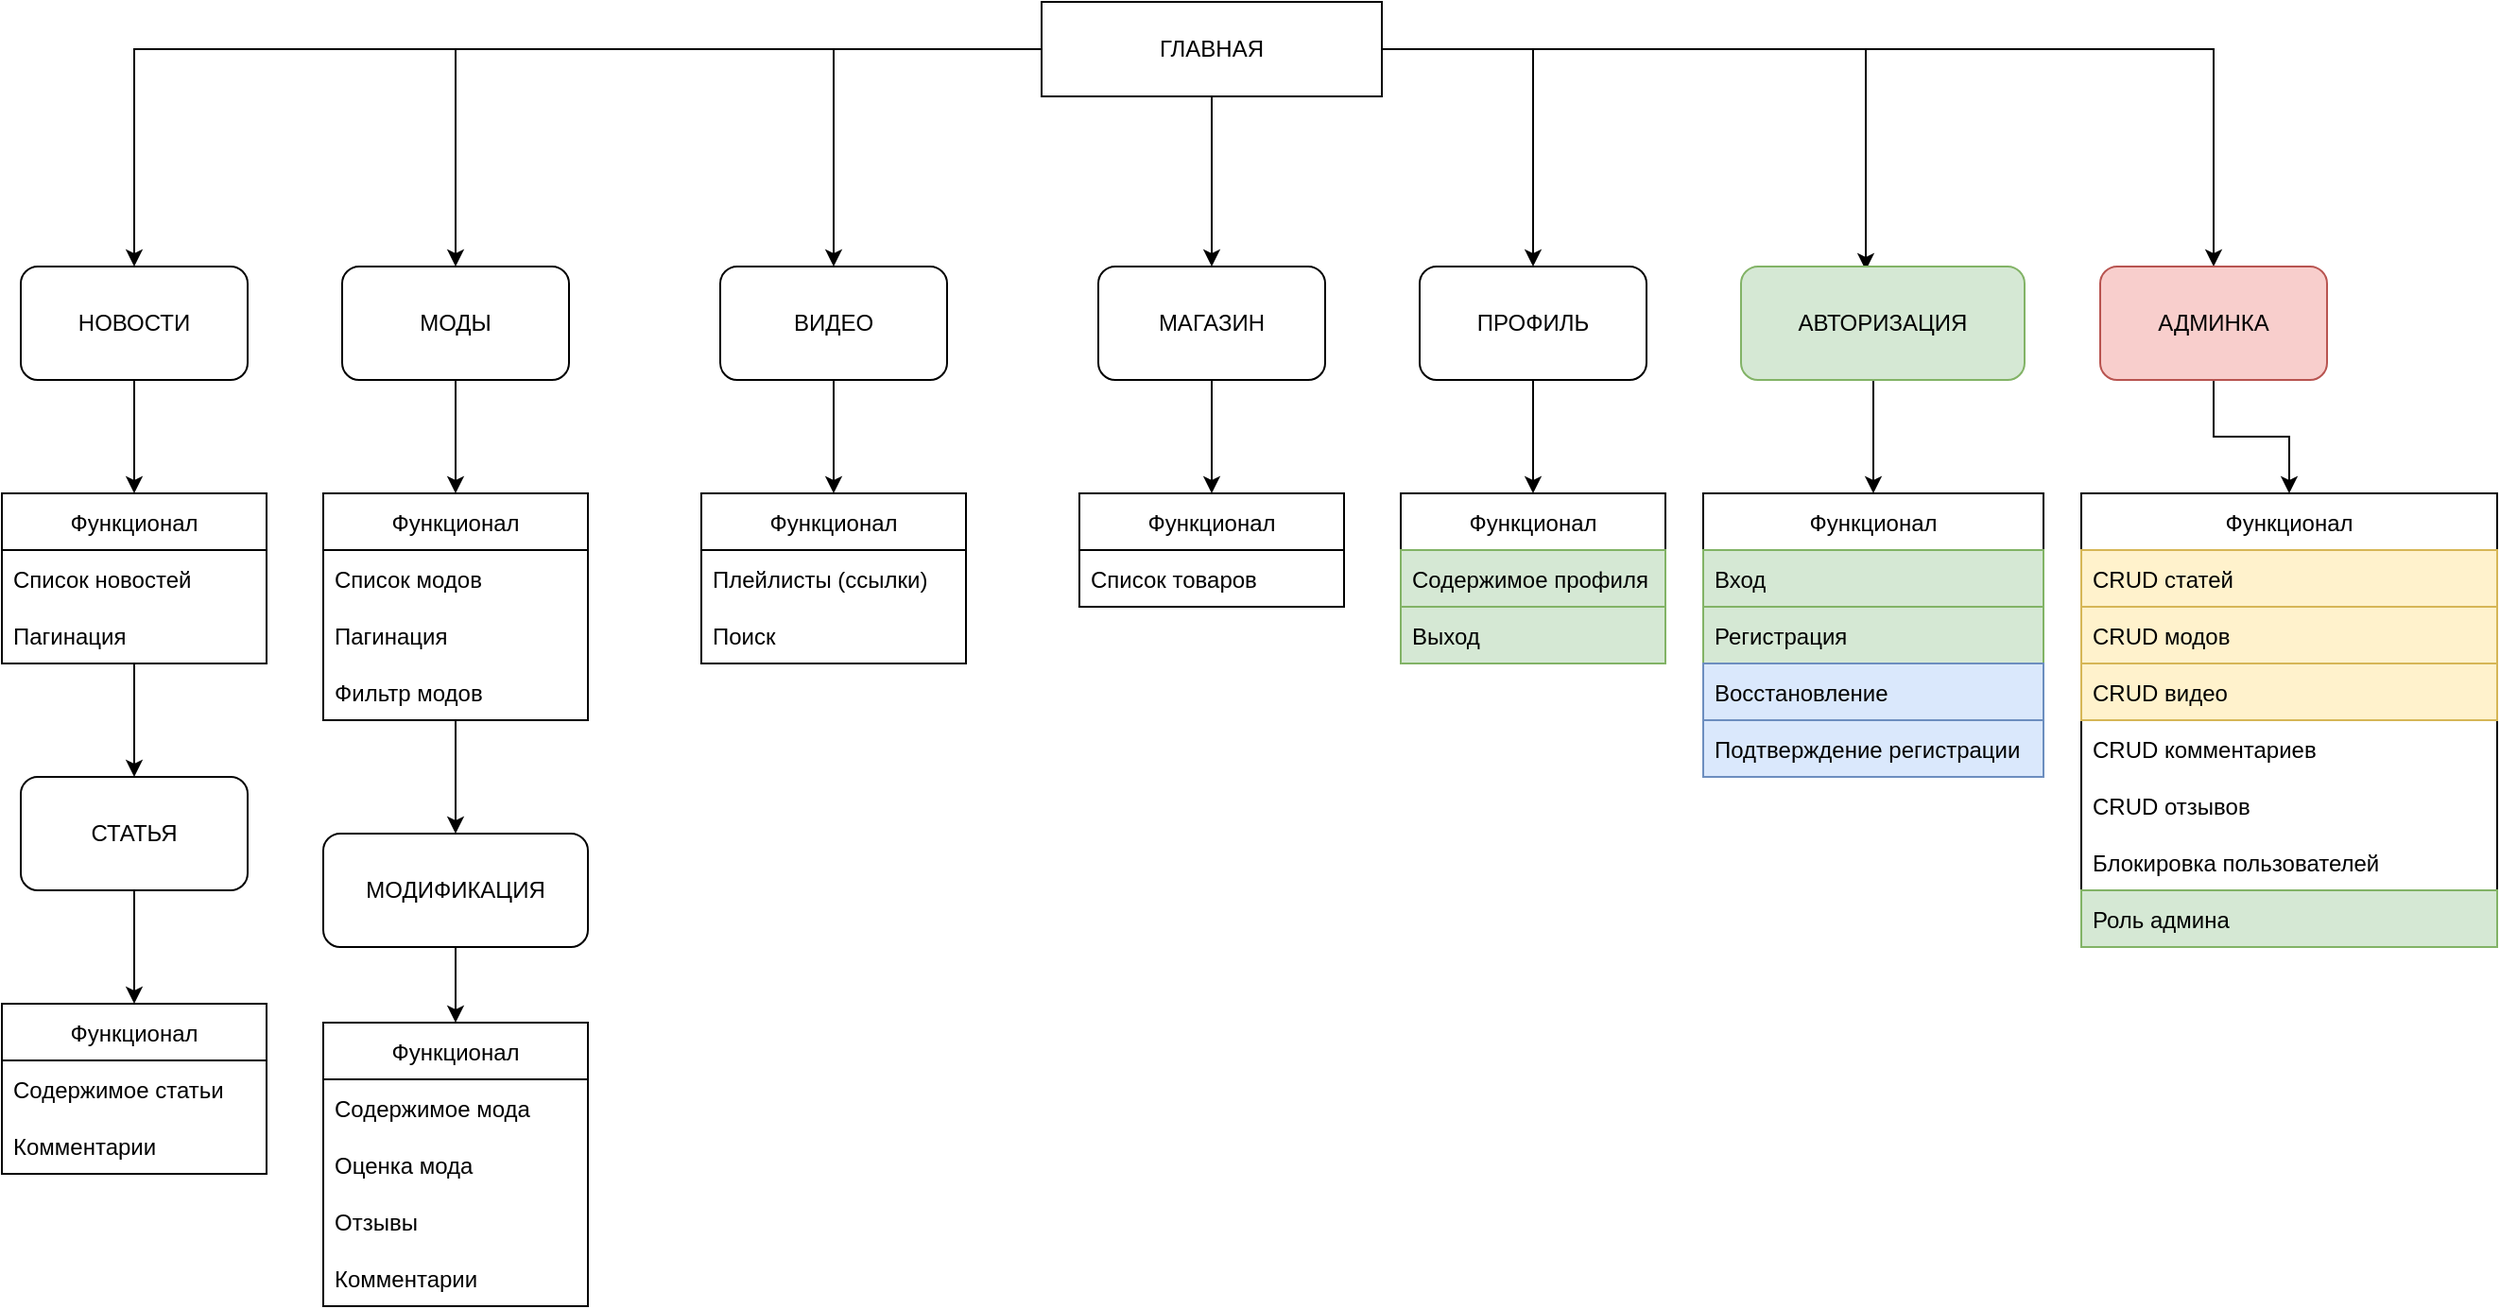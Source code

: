 <mxfile version="19.0.3" type="github">
  <diagram id="MbR-TnSZA6duBFhATDCh" name="Page-1">
    <mxGraphModel dx="1577" dy="1067" grid="1" gridSize="10" guides="1" tooltips="1" connect="1" arrows="1" fold="1" page="1" pageScale="1" pageWidth="827" pageHeight="1169" math="0" shadow="0">
      <root>
        <mxCell id="0" />
        <mxCell id="1" parent="0" />
        <mxCell id="-1P7pHp-wTOqYyZkpjSN-7" style="edgeStyle=orthogonalEdgeStyle;rounded=0;orthogonalLoop=1;jettySize=auto;html=1;entryX=0.5;entryY=0;entryDx=0;entryDy=0;" parent="1" source="-1P7pHp-wTOqYyZkpjSN-1" target="-1P7pHp-wTOqYyZkpjSN-5" edge="1">
          <mxGeometry relative="1" as="geometry" />
        </mxCell>
        <mxCell id="-1P7pHp-wTOqYyZkpjSN-8" style="edgeStyle=orthogonalEdgeStyle;rounded=0;orthogonalLoop=1;jettySize=auto;html=1;exitX=0;exitY=0.5;exitDx=0;exitDy=0;entryX=0.5;entryY=0;entryDx=0;entryDy=0;" parent="1" source="-1P7pHp-wTOqYyZkpjSN-1" target="-1P7pHp-wTOqYyZkpjSN-2" edge="1">
          <mxGeometry relative="1" as="geometry">
            <mxPoint x="190" y="150" as="targetPoint" />
          </mxGeometry>
        </mxCell>
        <mxCell id="-1P7pHp-wTOqYyZkpjSN-9" style="edgeStyle=orthogonalEdgeStyle;rounded=0;orthogonalLoop=1;jettySize=auto;html=1;exitX=0;exitY=1;exitDx=0;exitDy=0;entryX=0.5;entryY=0;entryDx=0;entryDy=0;" parent="1" source="-1P7pHp-wTOqYyZkpjSN-1" target="-1P7pHp-wTOqYyZkpjSN-3" edge="1">
          <mxGeometry relative="1" as="geometry">
            <Array as="points">
              <mxPoint x="330" y="85" />
              <mxPoint x="280" y="85" />
              <mxPoint x="280" y="200" />
            </Array>
          </mxGeometry>
        </mxCell>
        <mxCell id="-1P7pHp-wTOqYyZkpjSN-10" style="edgeStyle=orthogonalEdgeStyle;rounded=0;orthogonalLoop=1;jettySize=auto;html=1;entryX=0.5;entryY=0;entryDx=0;entryDy=0;" parent="1" source="-1P7pHp-wTOqYyZkpjSN-1" target="-1P7pHp-wTOqYyZkpjSN-4" edge="1">
          <mxGeometry relative="1" as="geometry" />
        </mxCell>
        <mxCell id="B-jR0hNQDlilPJcuyoZ2-113" style="edgeStyle=orthogonalEdgeStyle;rounded=0;orthogonalLoop=1;jettySize=auto;html=1;exitX=1;exitY=0.5;exitDx=0;exitDy=0;entryX=0.5;entryY=0;entryDx=0;entryDy=0;" parent="1" source="-1P7pHp-wTOqYyZkpjSN-1" target="B-jR0hNQDlilPJcuyoZ2-92" edge="1">
          <mxGeometry relative="1" as="geometry" />
        </mxCell>
        <mxCell id="B-jR0hNQDlilPJcuyoZ2-115" style="edgeStyle=orthogonalEdgeStyle;rounded=0;orthogonalLoop=1;jettySize=auto;html=1;exitX=1;exitY=0.5;exitDx=0;exitDy=0;entryX=0.5;entryY=0;entryDx=0;entryDy=0;" parent="1" source="-1P7pHp-wTOqYyZkpjSN-1" target="B-jR0hNQDlilPJcuyoZ2-112" edge="1">
          <mxGeometry relative="1" as="geometry" />
        </mxCell>
        <mxCell id="mobyPfVyyVZPpQP7T_-G-2" style="edgeStyle=orthogonalEdgeStyle;rounded=0;orthogonalLoop=1;jettySize=auto;html=1;exitX=1;exitY=0.5;exitDx=0;exitDy=0;entryX=0.44;entryY=0.033;entryDx=0;entryDy=0;entryPerimeter=0;" edge="1" parent="1" source="-1P7pHp-wTOqYyZkpjSN-1" target="B-jR0hNQDlilPJcuyoZ2-93">
          <mxGeometry relative="1" as="geometry" />
        </mxCell>
        <mxCell id="-1P7pHp-wTOqYyZkpjSN-1" value="&lt;div&gt;ГЛАВНАЯ&lt;/div&gt;" style="rounded=0;whiteSpace=wrap;html=1;" parent="1" vertex="1">
          <mxGeometry x="590" y="60" width="180" height="50" as="geometry" />
        </mxCell>
        <mxCell id="7lEg74KG2e6gyDtX3anA-10" style="edgeStyle=orthogonalEdgeStyle;rounded=0;orthogonalLoop=1;jettySize=auto;html=1;exitX=0.5;exitY=1;exitDx=0;exitDy=0;entryX=0.5;entryY=0;entryDx=0;entryDy=0;" parent="1" source="-1P7pHp-wTOqYyZkpjSN-2" target="7lEg74KG2e6gyDtX3anA-2" edge="1">
          <mxGeometry relative="1" as="geometry" />
        </mxCell>
        <mxCell id="-1P7pHp-wTOqYyZkpjSN-2" value="НОВОСТИ" style="rounded=1;whiteSpace=wrap;html=1;" parent="1" vertex="1">
          <mxGeometry x="50" y="200" width="120" height="60" as="geometry" />
        </mxCell>
        <mxCell id="7lEg74KG2e6gyDtX3anA-18" style="edgeStyle=orthogonalEdgeStyle;rounded=0;orthogonalLoop=1;jettySize=auto;html=1;exitX=0.5;exitY=1;exitDx=0;exitDy=0;entryX=0.5;entryY=0;entryDx=0;entryDy=0;" parent="1" source="-1P7pHp-wTOqYyZkpjSN-3" target="7lEg74KG2e6gyDtX3anA-14" edge="1">
          <mxGeometry relative="1" as="geometry" />
        </mxCell>
        <mxCell id="-1P7pHp-wTOqYyZkpjSN-3" value="МОДЫ" style="rounded=1;whiteSpace=wrap;html=1;" parent="1" vertex="1">
          <mxGeometry x="220" y="200" width="120" height="60" as="geometry" />
        </mxCell>
        <mxCell id="7lEg74KG2e6gyDtX3anA-36" style="edgeStyle=orthogonalEdgeStyle;rounded=0;orthogonalLoop=1;jettySize=auto;html=1;exitX=0.5;exitY=1;exitDx=0;exitDy=0;entryX=0.5;entryY=0;entryDx=0;entryDy=0;" parent="1" source="-1P7pHp-wTOqYyZkpjSN-4" target="7lEg74KG2e6gyDtX3anA-33" edge="1">
          <mxGeometry relative="1" as="geometry" />
        </mxCell>
        <mxCell id="-1P7pHp-wTOqYyZkpjSN-4" value="ВИДЕО" style="rounded=1;whiteSpace=wrap;html=1;" parent="1" vertex="1">
          <mxGeometry x="420" y="200" width="120" height="60" as="geometry" />
        </mxCell>
        <mxCell id="7lEg74KG2e6gyDtX3anA-35" style="edgeStyle=orthogonalEdgeStyle;rounded=0;orthogonalLoop=1;jettySize=auto;html=1;exitX=0.5;exitY=1;exitDx=0;exitDy=0;entryX=0.5;entryY=0;entryDx=0;entryDy=0;" parent="1" source="-1P7pHp-wTOqYyZkpjSN-5" target="7lEg74KG2e6gyDtX3anA-19" edge="1">
          <mxGeometry relative="1" as="geometry" />
        </mxCell>
        <mxCell id="-1P7pHp-wTOqYyZkpjSN-5" value="МАГАЗИН" style="rounded=1;whiteSpace=wrap;html=1;" parent="1" vertex="1">
          <mxGeometry x="620" y="200" width="120" height="60" as="geometry" />
        </mxCell>
        <mxCell id="7lEg74KG2e6gyDtX3anA-13" style="edgeStyle=orthogonalEdgeStyle;rounded=0;orthogonalLoop=1;jettySize=auto;html=1;exitX=0.5;exitY=1;exitDx=0;exitDy=0;entryX=0.5;entryY=0;entryDx=0;entryDy=0;" parent="1" source="7lEg74KG2e6gyDtX3anA-2" target="7lEg74KG2e6gyDtX3anA-12" edge="1">
          <mxGeometry relative="1" as="geometry" />
        </mxCell>
        <mxCell id="7lEg74KG2e6gyDtX3anA-2" value="Функционал" style="swimlane;fontStyle=0;childLayout=stackLayout;horizontal=1;startSize=30;horizontalStack=0;resizeParent=1;resizeParentMax=0;resizeLast=0;collapsible=1;marginBottom=0;" parent="1" vertex="1">
          <mxGeometry x="40" y="320" width="140" height="90" as="geometry" />
        </mxCell>
        <mxCell id="7lEg74KG2e6gyDtX3anA-3" value="Список новостей" style="text;strokeColor=none;fillColor=none;align=left;verticalAlign=middle;spacingLeft=4;spacingRight=4;overflow=hidden;points=[[0,0.5],[1,0.5]];portConstraint=eastwest;rotatable=0;" parent="7lEg74KG2e6gyDtX3anA-2" vertex="1">
          <mxGeometry y="30" width="140" height="30" as="geometry" />
        </mxCell>
        <mxCell id="7lEg74KG2e6gyDtX3anA-4" value="Пагинация" style="text;strokeColor=none;fillColor=none;align=left;verticalAlign=middle;spacingLeft=4;spacingRight=4;overflow=hidden;points=[[0,0.5],[1,0.5]];portConstraint=eastwest;rotatable=0;" parent="7lEg74KG2e6gyDtX3anA-2" vertex="1">
          <mxGeometry y="60" width="140" height="30" as="geometry" />
        </mxCell>
        <mxCell id="7lEg74KG2e6gyDtX3anA-27" style="edgeStyle=orthogonalEdgeStyle;rounded=0;orthogonalLoop=1;jettySize=auto;html=1;exitX=0.5;exitY=1;exitDx=0;exitDy=0;entryX=0.5;entryY=0;entryDx=0;entryDy=0;" parent="1" source="7lEg74KG2e6gyDtX3anA-12" target="7lEg74KG2e6gyDtX3anA-24" edge="1">
          <mxGeometry relative="1" as="geometry" />
        </mxCell>
        <mxCell id="7lEg74KG2e6gyDtX3anA-12" value="СТАТЬЯ" style="rounded=1;whiteSpace=wrap;html=1;" parent="1" vertex="1">
          <mxGeometry x="50" y="470" width="120" height="60" as="geometry" />
        </mxCell>
        <mxCell id="7lEg74KG2e6gyDtX3anA-23" style="edgeStyle=orthogonalEdgeStyle;rounded=0;orthogonalLoop=1;jettySize=auto;html=1;exitX=0.5;exitY=1;exitDx=0;exitDy=0;entryX=0.5;entryY=0;entryDx=0;entryDy=0;" parent="1" source="7lEg74KG2e6gyDtX3anA-14" target="7lEg74KG2e6gyDtX3anA-22" edge="1">
          <mxGeometry relative="1" as="geometry" />
        </mxCell>
        <mxCell id="7lEg74KG2e6gyDtX3anA-14" value="Функционал" style="swimlane;fontStyle=0;childLayout=stackLayout;horizontal=1;startSize=30;horizontalStack=0;resizeParent=1;resizeParentMax=0;resizeLast=0;collapsible=1;marginBottom=0;" parent="1" vertex="1">
          <mxGeometry x="210" y="320" width="140" height="120" as="geometry" />
        </mxCell>
        <mxCell id="7lEg74KG2e6gyDtX3anA-15" value="Список модов" style="text;strokeColor=none;fillColor=none;align=left;verticalAlign=middle;spacingLeft=4;spacingRight=4;overflow=hidden;points=[[0,0.5],[1,0.5]];portConstraint=eastwest;rotatable=0;" parent="7lEg74KG2e6gyDtX3anA-14" vertex="1">
          <mxGeometry y="30" width="140" height="30" as="geometry" />
        </mxCell>
        <mxCell id="7lEg74KG2e6gyDtX3anA-16" value="Пагинация" style="text;strokeColor=none;fillColor=none;align=left;verticalAlign=middle;spacingLeft=4;spacingRight=4;overflow=hidden;points=[[0,0.5],[1,0.5]];portConstraint=eastwest;rotatable=0;" parent="7lEg74KG2e6gyDtX3anA-14" vertex="1">
          <mxGeometry y="60" width="140" height="30" as="geometry" />
        </mxCell>
        <mxCell id="7lEg74KG2e6gyDtX3anA-17" value="Фильтр модов" style="text;strokeColor=none;fillColor=none;align=left;verticalAlign=middle;spacingLeft=4;spacingRight=4;overflow=hidden;points=[[0,0.5],[1,0.5]];portConstraint=eastwest;rotatable=0;" parent="7lEg74KG2e6gyDtX3anA-14" vertex="1">
          <mxGeometry y="90" width="140" height="30" as="geometry" />
        </mxCell>
        <mxCell id="7lEg74KG2e6gyDtX3anA-19" value="Функционал" style="swimlane;fontStyle=0;childLayout=stackLayout;horizontal=1;startSize=30;horizontalStack=0;resizeParent=1;resizeParentMax=0;resizeLast=0;collapsible=1;marginBottom=0;" parent="1" vertex="1">
          <mxGeometry x="610" y="320" width="140" height="60" as="geometry" />
        </mxCell>
        <mxCell id="7lEg74KG2e6gyDtX3anA-20" value="Список товаров" style="text;strokeColor=none;fillColor=none;align=left;verticalAlign=middle;spacingLeft=4;spacingRight=4;overflow=hidden;points=[[0,0.5],[1,0.5]];portConstraint=eastwest;rotatable=0;" parent="7lEg74KG2e6gyDtX3anA-19" vertex="1">
          <mxGeometry y="30" width="140" height="30" as="geometry" />
        </mxCell>
        <mxCell id="7lEg74KG2e6gyDtX3anA-41" style="edgeStyle=orthogonalEdgeStyle;rounded=0;orthogonalLoop=1;jettySize=auto;html=1;exitX=0.5;exitY=1;exitDx=0;exitDy=0;entryX=0.5;entryY=0;entryDx=0;entryDy=0;" parent="1" source="7lEg74KG2e6gyDtX3anA-22" target="7lEg74KG2e6gyDtX3anA-28" edge="1">
          <mxGeometry relative="1" as="geometry" />
        </mxCell>
        <mxCell id="7lEg74KG2e6gyDtX3anA-22" value="МОДИФИКАЦИЯ" style="rounded=1;whiteSpace=wrap;html=1;" parent="1" vertex="1">
          <mxGeometry x="210" y="500" width="140" height="60" as="geometry" />
        </mxCell>
        <mxCell id="7lEg74KG2e6gyDtX3anA-24" value="Функционал" style="swimlane;fontStyle=0;childLayout=stackLayout;horizontal=1;startSize=30;horizontalStack=0;resizeParent=1;resizeParentMax=0;resizeLast=0;collapsible=1;marginBottom=0;" parent="1" vertex="1">
          <mxGeometry x="40" y="590" width="140" height="90" as="geometry" />
        </mxCell>
        <mxCell id="7lEg74KG2e6gyDtX3anA-25" value="Содержимое статьи" style="text;strokeColor=none;fillColor=none;align=left;verticalAlign=middle;spacingLeft=4;spacingRight=4;overflow=hidden;points=[[0,0.5],[1,0.5]];portConstraint=eastwest;rotatable=0;" parent="7lEg74KG2e6gyDtX3anA-24" vertex="1">
          <mxGeometry y="30" width="140" height="30" as="geometry" />
        </mxCell>
        <mxCell id="7lEg74KG2e6gyDtX3anA-26" value="Комментарии" style="text;strokeColor=none;fillColor=none;align=left;verticalAlign=middle;spacingLeft=4;spacingRight=4;overflow=hidden;points=[[0,0.5],[1,0.5]];portConstraint=eastwest;rotatable=0;" parent="7lEg74KG2e6gyDtX3anA-24" vertex="1">
          <mxGeometry y="60" width="140" height="30" as="geometry" />
        </mxCell>
        <mxCell id="7lEg74KG2e6gyDtX3anA-28" value="Функционал" style="swimlane;fontStyle=0;childLayout=stackLayout;horizontal=1;startSize=30;horizontalStack=0;resizeParent=1;resizeParentMax=0;resizeLast=0;collapsible=1;marginBottom=0;" parent="1" vertex="1">
          <mxGeometry x="210" y="600" width="140" height="150" as="geometry" />
        </mxCell>
        <mxCell id="7lEg74KG2e6gyDtX3anA-29" value="Содержимое мода" style="text;strokeColor=none;fillColor=none;align=left;verticalAlign=middle;spacingLeft=4;spacingRight=4;overflow=hidden;points=[[0,0.5],[1,0.5]];portConstraint=eastwest;rotatable=0;" parent="7lEg74KG2e6gyDtX3anA-28" vertex="1">
          <mxGeometry y="30" width="140" height="30" as="geometry" />
        </mxCell>
        <mxCell id="7lEg74KG2e6gyDtX3anA-30" value="Оценка мода" style="text;strokeColor=none;fillColor=none;align=left;verticalAlign=middle;spacingLeft=4;spacingRight=4;overflow=hidden;points=[[0,0.5],[1,0.5]];portConstraint=eastwest;rotatable=0;" parent="7lEg74KG2e6gyDtX3anA-28" vertex="1">
          <mxGeometry y="60" width="140" height="30" as="geometry" />
        </mxCell>
        <mxCell id="7lEg74KG2e6gyDtX3anA-31" value="Отзывы" style="text;strokeColor=none;fillColor=none;align=left;verticalAlign=middle;spacingLeft=4;spacingRight=4;overflow=hidden;points=[[0,0.5],[1,0.5]];portConstraint=eastwest;rotatable=0;" parent="7lEg74KG2e6gyDtX3anA-28" vertex="1">
          <mxGeometry y="90" width="140" height="30" as="geometry" />
        </mxCell>
        <mxCell id="7lEg74KG2e6gyDtX3anA-32" value="Комментарии" style="text;strokeColor=none;fillColor=none;align=left;verticalAlign=middle;spacingLeft=4;spacingRight=4;overflow=hidden;points=[[0,0.5],[1,0.5]];portConstraint=eastwest;rotatable=0;" parent="7lEg74KG2e6gyDtX3anA-28" vertex="1">
          <mxGeometry y="120" width="140" height="30" as="geometry" />
        </mxCell>
        <mxCell id="7lEg74KG2e6gyDtX3anA-33" value="Функционал" style="swimlane;fontStyle=0;childLayout=stackLayout;horizontal=1;startSize=30;horizontalStack=0;resizeParent=1;resizeParentMax=0;resizeLast=0;collapsible=1;marginBottom=0;" parent="1" vertex="1">
          <mxGeometry x="410" y="320" width="140" height="90" as="geometry">
            <mxRectangle x="410" y="320" width="100" height="30" as="alternateBounds" />
          </mxGeometry>
        </mxCell>
        <mxCell id="7lEg74KG2e6gyDtX3anA-34" value="Плейлисты (ссылки)" style="text;strokeColor=none;fillColor=none;align=left;verticalAlign=middle;spacingLeft=4;spacingRight=4;overflow=hidden;points=[[0,0.5],[1,0.5]];portConstraint=eastwest;rotatable=0;" parent="7lEg74KG2e6gyDtX3anA-33" vertex="1">
          <mxGeometry y="30" width="140" height="30" as="geometry" />
        </mxCell>
        <mxCell id="7lEg74KG2e6gyDtX3anA-40" value="Поиск" style="text;strokeColor=none;fillColor=none;align=left;verticalAlign=middle;spacingLeft=4;spacingRight=4;overflow=hidden;points=[[0,0.5],[1,0.5]];portConstraint=eastwest;rotatable=0;" parent="7lEg74KG2e6gyDtX3anA-33" vertex="1">
          <mxGeometry y="60" width="140" height="30" as="geometry" />
        </mxCell>
        <mxCell id="B-jR0hNQDlilPJcuyoZ2-111" value="" style="edgeStyle=orthogonalEdgeStyle;rounded=0;orthogonalLoop=1;jettySize=auto;html=1;entryX=0.5;entryY=0;entryDx=0;entryDy=0;" parent="1" source="B-jR0hNQDlilPJcuyoZ2-92" target="B-jR0hNQDlilPJcuyoZ2-105" edge="1">
          <mxGeometry relative="1" as="geometry" />
        </mxCell>
        <mxCell id="B-jR0hNQDlilPJcuyoZ2-92" value="ПРОФИЛЬ" style="rounded=1;whiteSpace=wrap;html=1;" parent="1" vertex="1">
          <mxGeometry x="790" y="200" width="120" height="60" as="geometry" />
        </mxCell>
        <mxCell id="B-jR0hNQDlilPJcuyoZ2-104" style="edgeStyle=orthogonalEdgeStyle;rounded=0;orthogonalLoop=1;jettySize=auto;html=1;exitX=0.5;exitY=1;exitDx=0;exitDy=0;entryX=0.5;entryY=0;entryDx=0;entryDy=0;" parent="1" source="B-jR0hNQDlilPJcuyoZ2-93" target="B-jR0hNQDlilPJcuyoZ2-99" edge="1">
          <mxGeometry relative="1" as="geometry">
            <Array as="points">
              <mxPoint x="1030" y="260" />
            </Array>
          </mxGeometry>
        </mxCell>
        <mxCell id="B-jR0hNQDlilPJcuyoZ2-93" value="АВТОРИЗАЦИЯ" style="rounded=1;whiteSpace=wrap;html=1;fillColor=#d5e8d4;strokeColor=#82b366;" parent="1" vertex="1">
          <mxGeometry x="960" y="200" width="150" height="60" as="geometry" />
        </mxCell>
        <mxCell id="B-jR0hNQDlilPJcuyoZ2-99" value="Функционал" style="swimlane;fontStyle=0;childLayout=stackLayout;horizontal=1;startSize=30;horizontalStack=0;resizeParent=1;resizeParentMax=0;resizeLast=0;collapsible=1;marginBottom=0;" parent="1" vertex="1">
          <mxGeometry x="940" y="320" width="180" height="150" as="geometry" />
        </mxCell>
        <mxCell id="B-jR0hNQDlilPJcuyoZ2-100" value="Вход" style="text;strokeColor=#82b366;fillColor=#d5e8d4;align=left;verticalAlign=middle;spacingLeft=4;spacingRight=4;overflow=hidden;points=[[0,0.5],[1,0.5]];portConstraint=eastwest;rotatable=0;" parent="B-jR0hNQDlilPJcuyoZ2-99" vertex="1">
          <mxGeometry y="30" width="180" height="30" as="geometry" />
        </mxCell>
        <mxCell id="B-jR0hNQDlilPJcuyoZ2-101" value="Регистрация" style="text;strokeColor=#82b366;fillColor=#d5e8d4;align=left;verticalAlign=middle;spacingLeft=4;spacingRight=4;overflow=hidden;points=[[0,0.5],[1,0.5]];portConstraint=eastwest;rotatable=0;" parent="B-jR0hNQDlilPJcuyoZ2-99" vertex="1">
          <mxGeometry y="60" width="180" height="30" as="geometry" />
        </mxCell>
        <mxCell id="mobyPfVyyVZPpQP7T_-G-1" value="Восстановление" style="text;strokeColor=#6c8ebf;fillColor=#dae8fc;align=left;verticalAlign=middle;spacingLeft=4;spacingRight=4;overflow=hidden;points=[[0,0.5],[1,0.5]];portConstraint=eastwest;rotatable=0;" vertex="1" parent="B-jR0hNQDlilPJcuyoZ2-99">
          <mxGeometry y="90" width="180" height="30" as="geometry" />
        </mxCell>
        <mxCell id="B-jR0hNQDlilPJcuyoZ2-102" value="Подтверждение регистрации" style="text;strokeColor=#6c8ebf;fillColor=#dae8fc;align=left;verticalAlign=middle;spacingLeft=4;spacingRight=4;overflow=hidden;points=[[0,0.5],[1,0.5]];portConstraint=eastwest;rotatable=0;" parent="B-jR0hNQDlilPJcuyoZ2-99" vertex="1">
          <mxGeometry y="120" width="180" height="30" as="geometry" />
        </mxCell>
        <mxCell id="B-jR0hNQDlilPJcuyoZ2-105" value="Функционал" style="swimlane;fontStyle=0;childLayout=stackLayout;horizontal=1;startSize=30;horizontalStack=0;resizeParent=1;resizeParentMax=0;resizeLast=0;collapsible=1;marginBottom=0;" parent="1" vertex="1">
          <mxGeometry x="780" y="320" width="140" height="90" as="geometry" />
        </mxCell>
        <mxCell id="B-jR0hNQDlilPJcuyoZ2-106" value="Содержимое профиля" style="text;strokeColor=#82b366;fillColor=#d5e8d4;align=left;verticalAlign=middle;spacingLeft=4;spacingRight=4;overflow=hidden;points=[[0,0.5],[1,0.5]];portConstraint=eastwest;rotatable=0;" parent="B-jR0hNQDlilPJcuyoZ2-105" vertex="1">
          <mxGeometry y="30" width="140" height="30" as="geometry" />
        </mxCell>
        <mxCell id="B-jR0hNQDlilPJcuyoZ2-110" value="Выход" style="text;strokeColor=#82b366;fillColor=#d5e8d4;align=left;verticalAlign=middle;spacingLeft=4;spacingRight=4;overflow=hidden;points=[[0,0.5],[1,0.5]];portConstraint=eastwest;rotatable=0;" parent="B-jR0hNQDlilPJcuyoZ2-105" vertex="1">
          <mxGeometry y="60" width="140" height="30" as="geometry" />
        </mxCell>
        <mxCell id="B-jR0hNQDlilPJcuyoZ2-127" style="edgeStyle=orthogonalEdgeStyle;rounded=0;orthogonalLoop=1;jettySize=auto;html=1;exitX=0.5;exitY=1;exitDx=0;exitDy=0;entryX=0.5;entryY=0;entryDx=0;entryDy=0;" parent="1" source="B-jR0hNQDlilPJcuyoZ2-112" target="B-jR0hNQDlilPJcuyoZ2-116" edge="1">
          <mxGeometry relative="1" as="geometry" />
        </mxCell>
        <mxCell id="B-jR0hNQDlilPJcuyoZ2-112" value="АДМИНКА" style="rounded=1;whiteSpace=wrap;html=1;fillColor=#f8cecc;strokeColor=#b85450;" parent="1" vertex="1">
          <mxGeometry x="1150" y="200" width="120" height="60" as="geometry" />
        </mxCell>
        <mxCell id="B-jR0hNQDlilPJcuyoZ2-116" value="Функционал" style="swimlane;fontStyle=0;childLayout=stackLayout;horizontal=1;startSize=30;horizontalStack=0;resizeParent=1;resizeParentMax=0;resizeLast=0;collapsible=1;marginBottom=0;" parent="1" vertex="1">
          <mxGeometry x="1140" y="320" width="220" height="240" as="geometry" />
        </mxCell>
        <mxCell id="B-jR0hNQDlilPJcuyoZ2-117" value="CRUD статей" style="text;strokeColor=#d6b656;fillColor=#fff2cc;align=left;verticalAlign=middle;spacingLeft=4;spacingRight=4;overflow=hidden;points=[[0,0.5],[1,0.5]];portConstraint=eastwest;rotatable=0;" parent="B-jR0hNQDlilPJcuyoZ2-116" vertex="1">
          <mxGeometry y="30" width="220" height="30" as="geometry" />
        </mxCell>
        <mxCell id="B-jR0hNQDlilPJcuyoZ2-121" value="CRUD модов" style="text;strokeColor=#d6b656;fillColor=#fff2cc;align=left;verticalAlign=middle;spacingLeft=4;spacingRight=4;overflow=hidden;points=[[0,0.5],[1,0.5]];portConstraint=eastwest;rotatable=0;" parent="B-jR0hNQDlilPJcuyoZ2-116" vertex="1">
          <mxGeometry y="60" width="220" height="30" as="geometry" />
        </mxCell>
        <mxCell id="B-jR0hNQDlilPJcuyoZ2-128" value="CRUD видео" style="text;strokeColor=#d6b656;fillColor=#fff2cc;align=left;verticalAlign=middle;spacingLeft=4;spacingRight=4;overflow=hidden;points=[[0,0.5],[1,0.5]];portConstraint=eastwest;rotatable=0;" parent="B-jR0hNQDlilPJcuyoZ2-116" vertex="1">
          <mxGeometry y="90" width="220" height="30" as="geometry" />
        </mxCell>
        <mxCell id="B-jR0hNQDlilPJcuyoZ2-125" value="CRUD комментариев" style="text;align=left;verticalAlign=middle;spacingLeft=4;spacingRight=4;overflow=hidden;points=[[0,0.5],[1,0.5]];portConstraint=eastwest;rotatable=0;" parent="B-jR0hNQDlilPJcuyoZ2-116" vertex="1">
          <mxGeometry y="120" width="220" height="30" as="geometry" />
        </mxCell>
        <mxCell id="B-jR0hNQDlilPJcuyoZ2-130" value="CRUD отзывов" style="text;strokeColor=none;fillColor=none;align=left;verticalAlign=middle;spacingLeft=4;spacingRight=4;overflow=hidden;points=[[0,0.5],[1,0.5]];portConstraint=eastwest;rotatable=0;" parent="B-jR0hNQDlilPJcuyoZ2-116" vertex="1">
          <mxGeometry y="150" width="220" height="30" as="geometry" />
        </mxCell>
        <mxCell id="mobyPfVyyVZPpQP7T_-G-4" value="Блокировка пользователей" style="text;strokeColor=none;fillColor=none;align=left;verticalAlign=middle;spacingLeft=4;spacingRight=4;overflow=hidden;points=[[0,0.5],[1,0.5]];portConstraint=eastwest;rotatable=0;" vertex="1" parent="B-jR0hNQDlilPJcuyoZ2-116">
          <mxGeometry y="180" width="220" height="30" as="geometry" />
        </mxCell>
        <mxCell id="B-jR0hNQDlilPJcuyoZ2-129" value="Роль админа" style="text;strokeColor=#82b366;fillColor=#d5e8d4;align=left;verticalAlign=middle;spacingLeft=4;spacingRight=4;overflow=hidden;points=[[0,0.5],[1,0.5]];portConstraint=eastwest;rotatable=0;" parent="B-jR0hNQDlilPJcuyoZ2-116" vertex="1">
          <mxGeometry y="210" width="220" height="30" as="geometry" />
        </mxCell>
      </root>
    </mxGraphModel>
  </diagram>
</mxfile>
